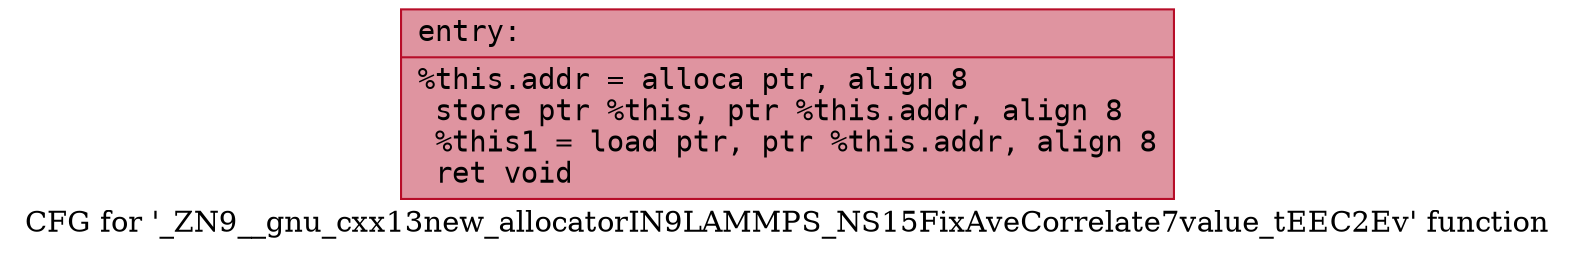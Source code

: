 digraph "CFG for '_ZN9__gnu_cxx13new_allocatorIN9LAMMPS_NS15FixAveCorrelate7value_tEEC2Ev' function" {
	label="CFG for '_ZN9__gnu_cxx13new_allocatorIN9LAMMPS_NS15FixAveCorrelate7value_tEEC2Ev' function";

	Node0x55703aa44f70 [shape=record,color="#b70d28ff", style=filled, fillcolor="#b70d2870" fontname="Courier",label="{entry:\l|  %this.addr = alloca ptr, align 8\l  store ptr %this, ptr %this.addr, align 8\l  %this1 = load ptr, ptr %this.addr, align 8\l  ret void\l}"];
}
